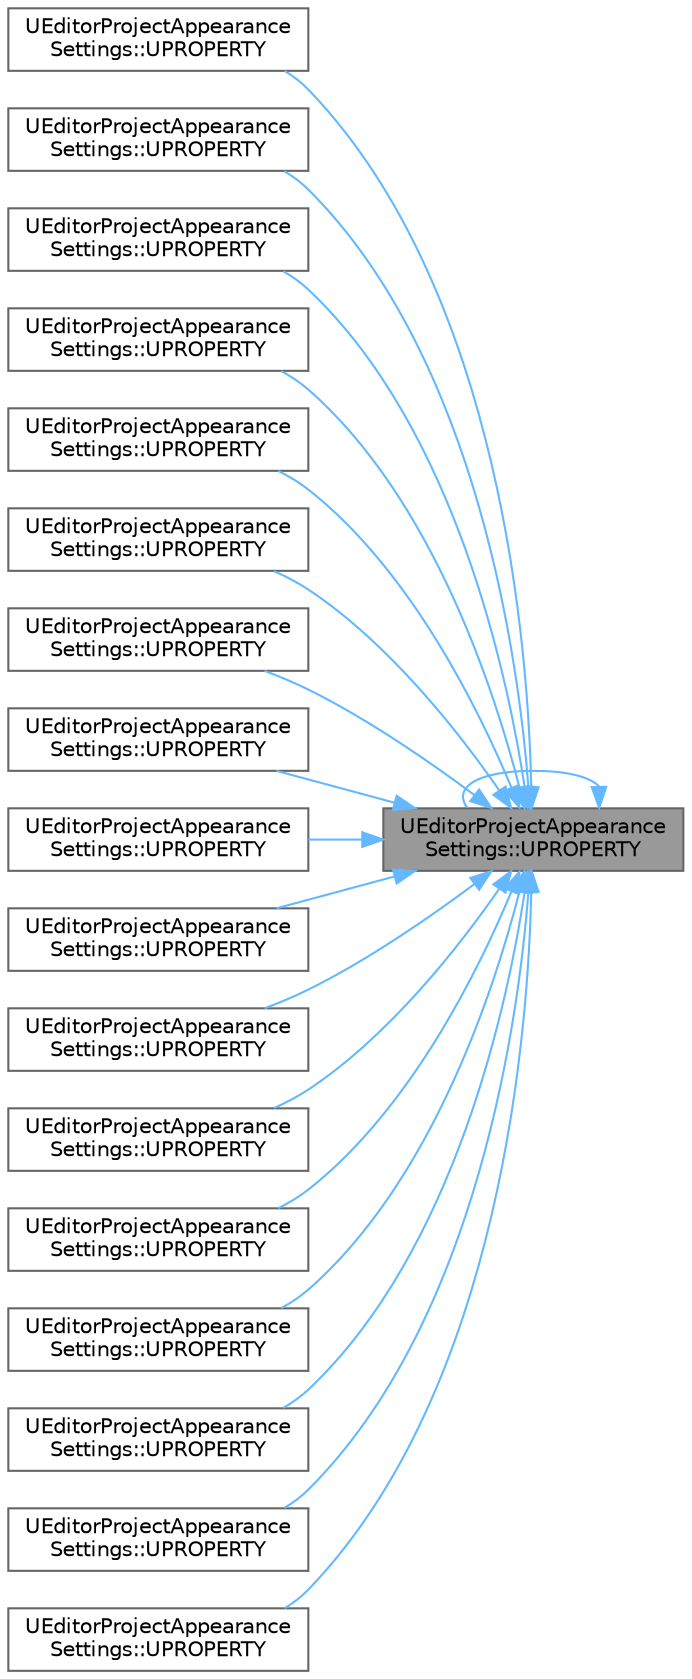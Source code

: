 digraph "UEditorProjectAppearanceSettings::UPROPERTY"
{
 // INTERACTIVE_SVG=YES
 // LATEX_PDF_SIZE
  bgcolor="transparent";
  edge [fontname=Helvetica,fontsize=10,labelfontname=Helvetica,labelfontsize=10];
  node [fontname=Helvetica,fontsize=10,shape=box,height=0.2,width=0.4];
  rankdir="RL";
  Node1 [id="Node000001",label="UEditorProjectAppearance\lSettings::UPROPERTY",height=0.2,width=0.4,color="gray40", fillcolor="grey60", style="filled", fontcolor="black",tooltip=" "];
  Node1 -> Node2 [id="edge1_Node000001_Node000002",dir="back",color="steelblue1",style="solid",tooltip=" "];
  Node2 [id="Node000002",label="UEditorProjectAppearance\lSettings::UPROPERTY",height=0.2,width=0.4,color="grey40", fillcolor="white", style="filled",URL="$d7/d15/classUEditorProjectAppearanceSettings.html#a7e895b1197ed2a157e6db85fa86181e3",tooltip=" "];
  Node1 -> Node3 [id="edge2_Node000001_Node000003",dir="back",color="steelblue1",style="solid",tooltip=" "];
  Node3 [id="Node000003",label="UEditorProjectAppearance\lSettings::UPROPERTY",height=0.2,width=0.4,color="grey40", fillcolor="white", style="filled",URL="$d7/d15/classUEditorProjectAppearanceSettings.html#ac78e7c02a0e5108ced74c7aba8f5fd38",tooltip=" "];
  Node1 -> Node4 [id="edge3_Node000001_Node000004",dir="back",color="steelblue1",style="solid",tooltip=" "];
  Node4 [id="Node000004",label="UEditorProjectAppearance\lSettings::UPROPERTY",height=0.2,width=0.4,color="grey40", fillcolor="white", style="filled",URL="$d7/d15/classUEditorProjectAppearanceSettings.html#ad439b34147d09d4e59cb87ebe8b2fc0e",tooltip="Deprecated properties that didn't live very long."];
  Node1 -> Node1 [id="edge4_Node000001_Node000001",dir="back",color="steelblue1",style="solid",tooltip=" "];
  Node1 -> Node5 [id="edge5_Node000001_Node000005",dir="back",color="steelblue1",style="solid",tooltip=" "];
  Node5 [id="Node000005",label="UEditorProjectAppearance\lSettings::UPROPERTY",height=0.2,width=0.4,color="grey40", fillcolor="white", style="filled",URL="$d7/d15/classUEditorProjectAppearanceSettings.html#a0f23109bdd52ce6719aa0b1cbc3ab3f1",tooltip=" "];
  Node1 -> Node6 [id="edge6_Node000001_Node000006",dir="back",color="steelblue1",style="solid",tooltip=" "];
  Node6 [id="Node000006",label="UEditorProjectAppearance\lSettings::UPROPERTY",height=0.2,width=0.4,color="grey40", fillcolor="white", style="filled",URL="$d7/d15/classUEditorProjectAppearanceSettings.html#aa7a7810b50aa1b2e286d7616e2a2b959",tooltip=" "];
  Node1 -> Node7 [id="edge7_Node000001_Node000007",dir="back",color="steelblue1",style="solid",tooltip=" "];
  Node7 [id="Node000007",label="UEditorProjectAppearance\lSettings::UPROPERTY",height=0.2,width=0.4,color="grey40", fillcolor="white", style="filled",URL="$d7/d15/classUEditorProjectAppearanceSettings.html#a599c410b2784e99d155434ba2e6991c8",tooltip=" "];
  Node1 -> Node8 [id="edge8_Node000001_Node000008",dir="back",color="steelblue1",style="solid",tooltip=" "];
  Node8 [id="Node000008",label="UEditorProjectAppearance\lSettings::UPROPERTY",height=0.2,width=0.4,color="grey40", fillcolor="white", style="filled",URL="$d7/d15/classUEditorProjectAppearanceSettings.html#afe57ca7b30f9a1118de5cd748ecc0cc4",tooltip=" "];
  Node1 -> Node9 [id="edge9_Node000001_Node000009",dir="back",color="steelblue1",style="solid",tooltip=" "];
  Node9 [id="Node000009",label="UEditorProjectAppearance\lSettings::UPROPERTY",height=0.2,width=0.4,color="grey40", fillcolor="white", style="filled",URL="$d7/d15/classUEditorProjectAppearanceSettings.html#afbd48000e67766b5a411b8ba6aec2a36",tooltip=" "];
  Node1 -> Node10 [id="edge10_Node000001_Node000010",dir="back",color="steelblue1",style="solid",tooltip=" "];
  Node10 [id="Node000010",label="UEditorProjectAppearance\lSettings::UPROPERTY",height=0.2,width=0.4,color="grey40", fillcolor="white", style="filled",URL="$d7/d15/classUEditorProjectAppearanceSettings.html#a5fc5d36df47c0ea99066fe87cb6b34c1",tooltip=" "];
  Node1 -> Node11 [id="edge11_Node000001_Node000011",dir="back",color="steelblue1",style="solid",tooltip=" "];
  Node11 [id="Node000011",label="UEditorProjectAppearance\lSettings::UPROPERTY",height=0.2,width=0.4,color="grey40", fillcolor="white", style="filled",URL="$d7/d15/classUEditorProjectAppearanceSettings.html#a20412a5d0c472c0dc1185da351f49202",tooltip=" "];
  Node1 -> Node12 [id="edge12_Node000001_Node000012",dir="back",color="steelblue1",style="solid",tooltip=" "];
  Node12 [id="Node000012",label="UEditorProjectAppearance\lSettings::UPROPERTY",height=0.2,width=0.4,color="grey40", fillcolor="white", style="filled",URL="$d7/d15/classUEditorProjectAppearanceSettings.html#ade7541ac1ffa308b2c6fdf8a4448e548",tooltip=" "];
  Node1 -> Node13 [id="edge13_Node000001_Node000013",dir="back",color="steelblue1",style="solid",tooltip=" "];
  Node13 [id="Node000013",label="UEditorProjectAppearance\lSettings::UPROPERTY",height=0.2,width=0.4,color="grey40", fillcolor="white", style="filled",URL="$d7/d15/classUEditorProjectAppearanceSettings.html#a1489c1fe247e665b0e96bf3f52d49445",tooltip=" "];
  Node1 -> Node14 [id="edge14_Node000001_Node000014",dir="back",color="steelblue1",style="solid",tooltip=" "];
  Node14 [id="Node000014",label="UEditorProjectAppearance\lSettings::UPROPERTY",height=0.2,width=0.4,color="grey40", fillcolor="white", style="filled",URL="$d7/d15/classUEditorProjectAppearanceSettings.html#aa3fef4a73f8cb59cf088e29a1363c9aa",tooltip=" "];
  Node1 -> Node15 [id="edge15_Node000001_Node000015",dir="back",color="steelblue1",style="solid",tooltip=" "];
  Node15 [id="Node000015",label="UEditorProjectAppearance\lSettings::UPROPERTY",height=0.2,width=0.4,color="grey40", fillcolor="white", style="filled",URL="$d7/d15/classUEditorProjectAppearanceSettings.html#a9618ccea407fef222b344decc6491a5a",tooltip=" "];
  Node1 -> Node16 [id="edge16_Node000001_Node000016",dir="back",color="steelblue1",style="solid",tooltip=" "];
  Node16 [id="Node000016",label="UEditorProjectAppearance\lSettings::UPROPERTY",height=0.2,width=0.4,color="grey40", fillcolor="white", style="filled",URL="$d7/d15/classUEditorProjectAppearanceSettings.html#aa31189c9697988ca579766a98a04717a",tooltip=" "];
  Node1 -> Node17 [id="edge17_Node000001_Node000017",dir="back",color="steelblue1",style="solid",tooltip=" "];
  Node17 [id="Node000017",label="UEditorProjectAppearance\lSettings::UPROPERTY",height=0.2,width=0.4,color="grey40", fillcolor="white", style="filled",URL="$d7/d15/classUEditorProjectAppearanceSettings.html#a461cf9cf801c3312ae429c7951c2ee20",tooltip=" "];
  Node1 -> Node18 [id="edge18_Node000001_Node000018",dir="back",color="steelblue1",style="solid",tooltip=" "];
  Node18 [id="Node000018",label="UEditorProjectAppearance\lSettings::UPROPERTY",height=0.2,width=0.4,color="grey40", fillcolor="white", style="filled",URL="$d7/d15/classUEditorProjectAppearanceSettings.html#a30b1877dc9e92a3103dc991fa2283294",tooltip=" "];
}
